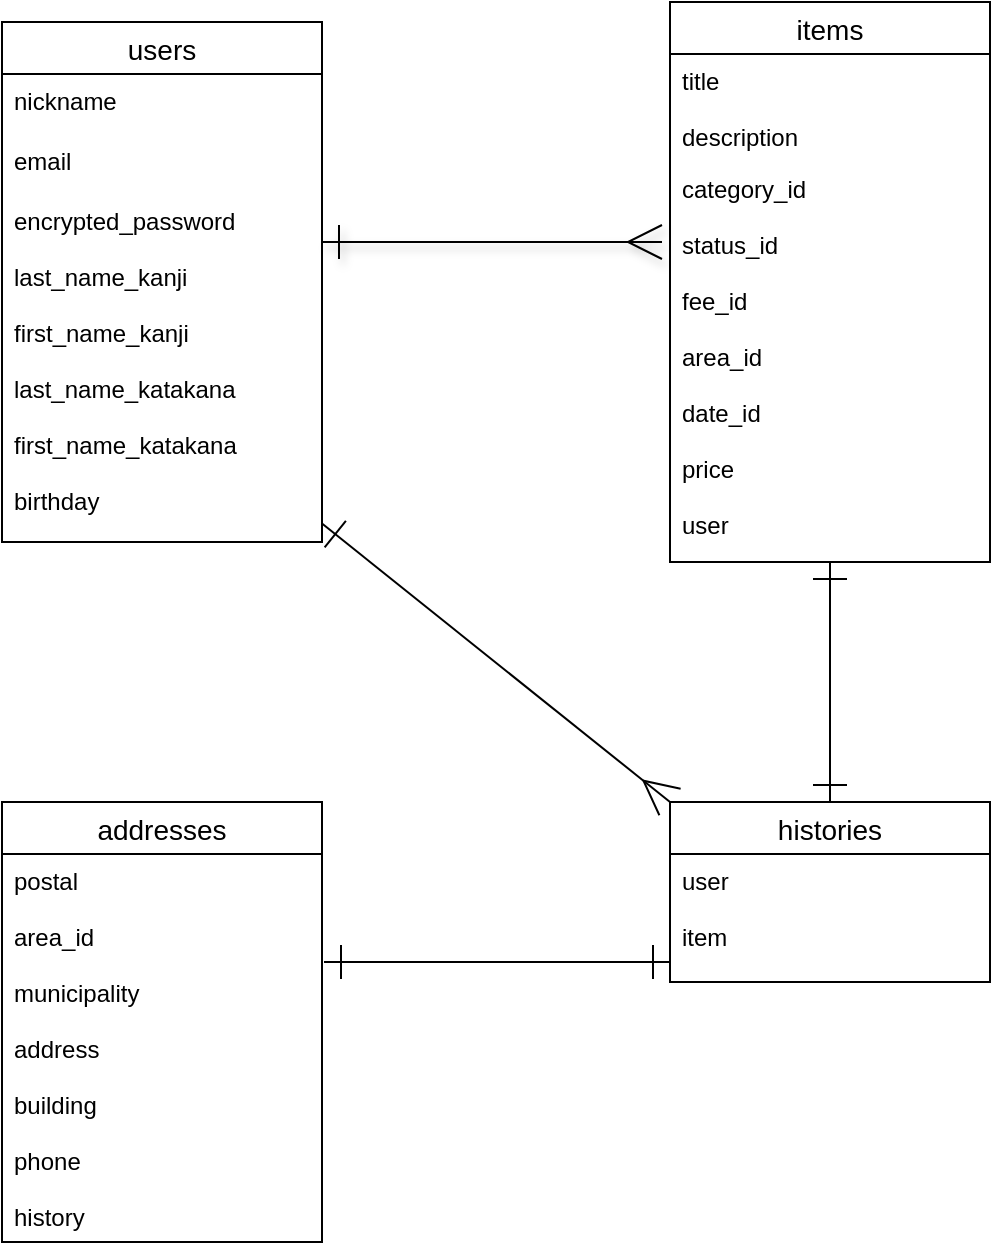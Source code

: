 <mxfile>
    <diagram id="qDSnjR01u6ilUyUEWfLJ" name="ページ1">
        <mxGraphModel dx="357" dy="680" grid="1" gridSize="10" guides="1" tooltips="1" connect="1" arrows="1" fold="1" page="1" pageScale="1" pageWidth="827" pageHeight="1169" math="0" shadow="0">
            <root>
                <mxCell id="0"/>
                <mxCell id="1" parent="0"/>
                <mxCell id="2" value="users" style="swimlane;fontStyle=0;childLayout=stackLayout;horizontal=1;startSize=26;horizontalStack=0;resizeParent=1;resizeParentMax=0;resizeLast=0;collapsible=1;marginBottom=0;align=center;fontSize=14;" parent="1" vertex="1">
                    <mxGeometry y="330" width="160" height="260" as="geometry"/>
                </mxCell>
                <mxCell id="3" value="nickname" style="text;strokeColor=none;fillColor=none;spacingLeft=4;spacingRight=4;overflow=hidden;rotatable=0;points=[[0,0.5],[1,0.5]];portConstraint=eastwest;fontSize=12;" parent="2" vertex="1">
                    <mxGeometry y="26" width="160" height="30" as="geometry"/>
                </mxCell>
                <mxCell id="4" value="email" style="text;strokeColor=none;fillColor=none;spacingLeft=4;spacingRight=4;overflow=hidden;rotatable=0;points=[[0,0.5],[1,0.5]];portConstraint=eastwest;fontSize=12;" parent="2" vertex="1">
                    <mxGeometry y="56" width="160" height="30" as="geometry"/>
                </mxCell>
                <mxCell id="5" value="encrypted_password&#10;&#10;last_name_kanji&#10;&#10;first_name_kanji&#10;&#10;last_name_katakana&#10;&#10;first_name_katakana&#10;&#10;birthday" style="text;strokeColor=none;fillColor=none;spacingLeft=4;spacingRight=4;overflow=hidden;rotatable=0;points=[[0,0.5],[1,0.5]];portConstraint=eastwest;fontSize=12;" parent="2" vertex="1">
                    <mxGeometry y="86" width="160" height="174" as="geometry"/>
                </mxCell>
                <mxCell id="6" value="items" style="swimlane;fontStyle=0;childLayout=stackLayout;horizontal=1;startSize=26;horizontalStack=0;resizeParent=1;resizeParentMax=0;resizeLast=0;collapsible=1;marginBottom=0;align=center;fontSize=14;" parent="1" vertex="1">
                    <mxGeometry x="334" y="320" width="160" height="280" as="geometry"/>
                </mxCell>
                <mxCell id="7" value="title&#10;&#10;description" style="text;strokeColor=none;fillColor=none;spacingLeft=4;spacingRight=4;overflow=hidden;rotatable=0;points=[[0,0.5],[1,0.5]];portConstraint=eastwest;fontSize=12;" parent="6" vertex="1">
                    <mxGeometry y="26" width="160" height="54" as="geometry"/>
                </mxCell>
                <mxCell id="9" value="category_id&#10;&#10;status_id&#10;&#10;fee_id&#10;&#10;area_id&#10;&#10;date_id&#10;&#10;price&#10;&#10;user" style="text;strokeColor=none;fillColor=none;spacingLeft=4;spacingRight=4;overflow=hidden;rotatable=0;points=[[0,0.5],[1,0.5]];portConstraint=eastwest;fontSize=12;" parent="6" vertex="1">
                    <mxGeometry y="80" width="160" height="200" as="geometry"/>
                </mxCell>
                <mxCell id="31" value="addresses" style="swimlane;fontStyle=0;childLayout=stackLayout;horizontal=1;startSize=26;horizontalStack=0;resizeParent=1;resizeParentMax=0;resizeLast=0;collapsible=1;marginBottom=0;align=center;fontSize=14;" parent="1" vertex="1">
                    <mxGeometry y="720" width="160" height="220" as="geometry"/>
                </mxCell>
                <mxCell id="32" value="postal&#10;&#10;area_id&#10;&#10;municipality&#10;&#10;address&#10;&#10;building&#10;&#10;phone&#10;&#10;history" style="text;strokeColor=none;fillColor=none;spacingLeft=4;spacingRight=4;overflow=hidden;rotatable=0;points=[[0,0.5],[1,0.5]];portConstraint=eastwest;fontSize=12;" parent="31" vertex="1">
                    <mxGeometry y="26" width="160" height="194" as="geometry"/>
                </mxCell>
                <mxCell id="36" value="histories" style="swimlane;fontStyle=0;childLayout=stackLayout;horizontal=1;startSize=26;horizontalStack=0;resizeParent=1;resizeParentMax=0;resizeLast=0;collapsible=1;marginBottom=0;align=center;fontSize=14;" vertex="1" parent="1">
                    <mxGeometry x="334" y="720" width="160" height="90" as="geometry"/>
                </mxCell>
                <mxCell id="37" value="user&#10;&#10;item" style="text;strokeColor=none;fillColor=none;spacingLeft=4;spacingRight=4;overflow=hidden;rotatable=0;points=[[0,0.5],[1,0.5]];portConstraint=eastwest;fontSize=12;" vertex="1" parent="36">
                    <mxGeometry y="26" width="160" height="64" as="geometry"/>
                </mxCell>
                <mxCell id="41" value="" style="endArrow=ERmany;html=1;rounded=0;exitX=1;exitY=0.947;exitDx=0;exitDy=0;exitPerimeter=0;entryX=0;entryY=0;entryDx=0;entryDy=0;endFill=0;startSize=15;endSize=15;startArrow=ERone;startFill=0;" edge="1" parent="1" source="5" target="36">
                    <mxGeometry relative="1" as="geometry">
                        <mxPoint x="210" y="600" as="sourcePoint"/>
                        <mxPoint x="370" y="600" as="targetPoint"/>
                    </mxGeometry>
                </mxCell>
                <mxCell id="44" value="" style="endArrow=ERone;html=1;rounded=0;entryX=0.5;entryY=1;entryDx=0;entryDy=0;entryPerimeter=0;exitX=0.5;exitY=0;exitDx=0;exitDy=0;startArrow=ERone;startFill=0;endFill=0;endSize=15;startSize=15;" edge="1" parent="1" source="36" target="9">
                    <mxGeometry relative="1" as="geometry">
                        <mxPoint x="230" y="630" as="sourcePoint"/>
                        <mxPoint x="390" y="630" as="targetPoint"/>
                    </mxGeometry>
                </mxCell>
                <mxCell id="45" value="" style="endArrow=ERone;html=1;rounded=0;startArrow=ERone;startFill=0;endFill=0;endSize=15;startSize=15;" edge="1" parent="1">
                    <mxGeometry relative="1" as="geometry">
                        <mxPoint x="161" y="800" as="sourcePoint"/>
                        <mxPoint x="334" y="800" as="targetPoint"/>
                    </mxGeometry>
                </mxCell>
                <mxCell id="47" value="" style="endArrow=ERmany;html=1;rounded=0;shadow=1;startArrow=ERone;startFill=0;endFill=0;endSize=15;startSize=15;" edge="1" parent="1">
                    <mxGeometry relative="1" as="geometry">
                        <mxPoint x="160" y="440" as="sourcePoint"/>
                        <mxPoint x="330" y="440" as="targetPoint"/>
                    </mxGeometry>
                </mxCell>
            </root>
        </mxGraphModel>
    </diagram>
</mxfile>